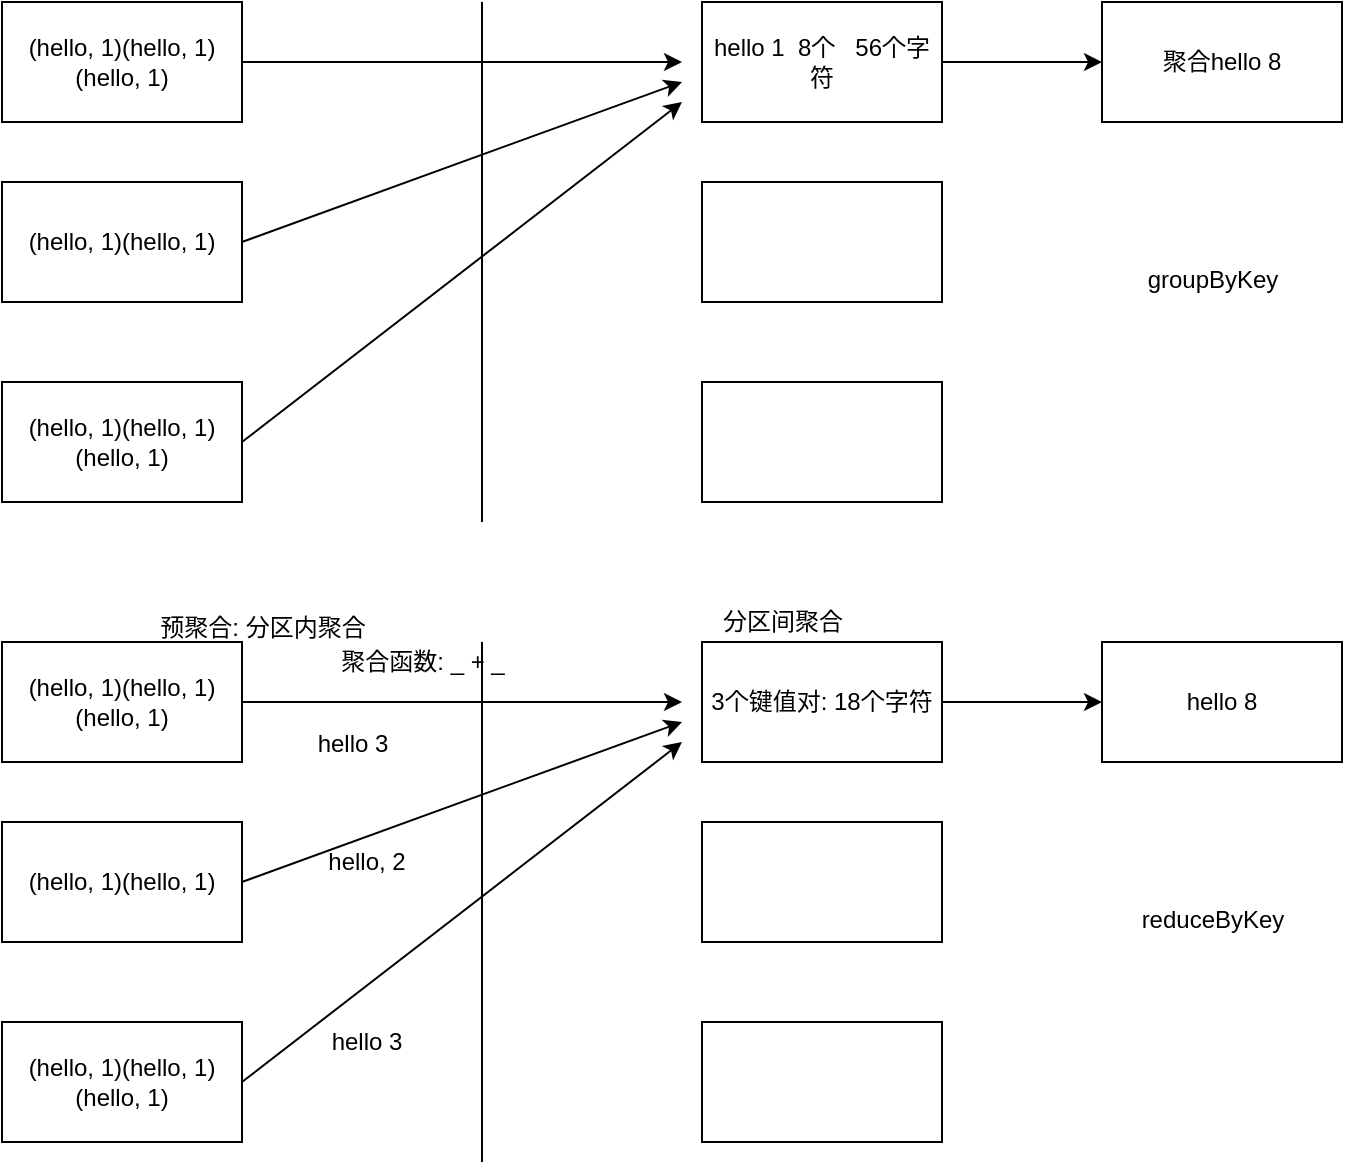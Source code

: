 <mxfile version="12.7.9" type="device" pages="10"><diagram id="90OmOfonEGkMXeakgDZP" name="第 1 页"><mxGraphModel dx="942" dy="664" grid="1" gridSize="10" guides="1" tooltips="1" connect="1" arrows="1" fold="1" page="1" pageScale="1" pageWidth="827" pageHeight="1169" math="0" shadow="0"><root><mxCell id="0"/><mxCell id="1" parent="0"/><mxCell id="Ho0fmReBHgWEDUXLaWPU-15" style="edgeStyle=orthogonalEdgeStyle;rounded=0;orthogonalLoop=1;jettySize=auto;html=1;exitX=1;exitY=0.5;exitDx=0;exitDy=0;" parent="1" source="Ho0fmReBHgWEDUXLaWPU-1" edge="1"><mxGeometry relative="1" as="geometry"><mxPoint x="370" y="50" as="targetPoint"/></mxGeometry></mxCell><mxCell id="Ho0fmReBHgWEDUXLaWPU-1" value="(hello, 1)(hello, 1)(hello, 1)" style="rounded=0;whiteSpace=wrap;html=1;" parent="1" vertex="1"><mxGeometry x="30" y="20" width="120" height="60" as="geometry"/></mxCell><mxCell id="Ho0fmReBHgWEDUXLaWPU-16" style="rounded=0;orthogonalLoop=1;jettySize=auto;html=1;exitX=1;exitY=0.5;exitDx=0;exitDy=0;" parent="1" source="Ho0fmReBHgWEDUXLaWPU-2" edge="1"><mxGeometry relative="1" as="geometry"><mxPoint x="370" y="60" as="targetPoint"/></mxGeometry></mxCell><mxCell id="Ho0fmReBHgWEDUXLaWPU-2" value="&lt;span style=&quot;white-space: normal&quot;&gt;(hello, 1)&lt;/span&gt;(hello, 1)" style="rounded=0;whiteSpace=wrap;html=1;" parent="1" vertex="1"><mxGeometry x="30" y="110" width="120" height="60" as="geometry"/></mxCell><mxCell id="Ho0fmReBHgWEDUXLaWPU-17" style="edgeStyle=none;rounded=0;orthogonalLoop=1;jettySize=auto;html=1;exitX=1;exitY=0.5;exitDx=0;exitDy=0;" parent="1" source="Ho0fmReBHgWEDUXLaWPU-3" edge="1"><mxGeometry relative="1" as="geometry"><mxPoint x="370" y="70" as="targetPoint"/></mxGeometry></mxCell><mxCell id="Ho0fmReBHgWEDUXLaWPU-3" value="&lt;span style=&quot;white-space: normal&quot;&gt;(hello, 1)&lt;/span&gt;(hello, 1)(hello, 1)" style="rounded=0;whiteSpace=wrap;html=1;" parent="1" vertex="1"><mxGeometry x="30" y="210" width="120" height="60" as="geometry"/></mxCell><mxCell id="Ho0fmReBHgWEDUXLaWPU-5" value="" style="endArrow=none;html=1;" parent="1" edge="1"><mxGeometry width="50" height="50" relative="1" as="geometry"><mxPoint x="270" y="280" as="sourcePoint"/><mxPoint x="270" y="20" as="targetPoint"/></mxGeometry></mxCell><mxCell id="Ho0fmReBHgWEDUXLaWPU-12" value="" style="edgeStyle=orthogonalEdgeStyle;rounded=0;orthogonalLoop=1;jettySize=auto;html=1;" parent="1" source="Ho0fmReBHgWEDUXLaWPU-6" target="Ho0fmReBHgWEDUXLaWPU-11" edge="1"><mxGeometry relative="1" as="geometry"/></mxCell><mxCell id="Ho0fmReBHgWEDUXLaWPU-6" value="hello 1&amp;nbsp; 8个&amp;nbsp; &amp;nbsp;56个字符" style="rounded=0;whiteSpace=wrap;html=1;" parent="1" vertex="1"><mxGeometry x="380" y="20" width="120" height="60" as="geometry"/></mxCell><mxCell id="Ho0fmReBHgWEDUXLaWPU-11" value="聚合hello 8" style="rounded=0;whiteSpace=wrap;html=1;" parent="1" vertex="1"><mxGeometry x="580" y="20" width="120" height="60" as="geometry"/></mxCell><mxCell id="Ho0fmReBHgWEDUXLaWPU-7" value="" style="rounded=0;whiteSpace=wrap;html=1;" parent="1" vertex="1"><mxGeometry x="380" y="110" width="120" height="60" as="geometry"/></mxCell><mxCell id="Ho0fmReBHgWEDUXLaWPU-9" value="" style="rounded=0;whiteSpace=wrap;html=1;" parent="1" vertex="1"><mxGeometry x="380" y="210" width="120" height="60" as="geometry"/></mxCell><mxCell id="Ho0fmReBHgWEDUXLaWPU-18" value="groupByKey" style="text;html=1;align=center;verticalAlign=middle;resizable=0;points=[];autosize=1;" parent="1" vertex="1"><mxGeometry x="595" y="149" width="80" height="20" as="geometry"/></mxCell><mxCell id="Ho0fmReBHgWEDUXLaWPU-32" style="edgeStyle=orthogonalEdgeStyle;rounded=0;orthogonalLoop=1;jettySize=auto;html=1;exitX=1;exitY=0.5;exitDx=0;exitDy=0;" parent="1" source="Ho0fmReBHgWEDUXLaWPU-33" edge="1"><mxGeometry relative="1" as="geometry"><mxPoint x="370" y="370" as="targetPoint"/></mxGeometry></mxCell><mxCell id="Ho0fmReBHgWEDUXLaWPU-33" value="(hello, 1)(hello, 1)(hello, 1)" style="rounded=0;whiteSpace=wrap;html=1;" parent="1" vertex="1"><mxGeometry x="30" y="340" width="120" height="60" as="geometry"/></mxCell><mxCell id="Ho0fmReBHgWEDUXLaWPU-34" style="rounded=0;orthogonalLoop=1;jettySize=auto;html=1;exitX=1;exitY=0.5;exitDx=0;exitDy=0;" parent="1" source="Ho0fmReBHgWEDUXLaWPU-35" edge="1"><mxGeometry relative="1" as="geometry"><mxPoint x="370" y="380" as="targetPoint"/></mxGeometry></mxCell><mxCell id="Ho0fmReBHgWEDUXLaWPU-35" value="&lt;span style=&quot;white-space: normal&quot;&gt;(hello, 1)&lt;/span&gt;(hello, 1)" style="rounded=0;whiteSpace=wrap;html=1;" parent="1" vertex="1"><mxGeometry x="30" y="430" width="120" height="60" as="geometry"/></mxCell><mxCell id="Ho0fmReBHgWEDUXLaWPU-36" style="edgeStyle=none;rounded=0;orthogonalLoop=1;jettySize=auto;html=1;exitX=1;exitY=0.5;exitDx=0;exitDy=0;" parent="1" source="Ho0fmReBHgWEDUXLaWPU-37" edge="1"><mxGeometry relative="1" as="geometry"><mxPoint x="370" y="390" as="targetPoint"/></mxGeometry></mxCell><mxCell id="Ho0fmReBHgWEDUXLaWPU-37" value="&lt;span style=&quot;white-space: normal&quot;&gt;(hello, 1)&lt;/span&gt;(hello, 1)(hello, 1)" style="rounded=0;whiteSpace=wrap;html=1;" parent="1" vertex="1"><mxGeometry x="30" y="530" width="120" height="60" as="geometry"/></mxCell><mxCell id="Ho0fmReBHgWEDUXLaWPU-38" value="" style="endArrow=none;html=1;" parent="1" edge="1"><mxGeometry width="50" height="50" relative="1" as="geometry"><mxPoint x="270" y="600" as="sourcePoint"/><mxPoint x="270" y="340" as="targetPoint"/></mxGeometry></mxCell><mxCell id="Ho0fmReBHgWEDUXLaWPU-50" value="" style="edgeStyle=none;rounded=0;orthogonalLoop=1;jettySize=auto;html=1;" parent="1" source="Ho0fmReBHgWEDUXLaWPU-40" target="Ho0fmReBHgWEDUXLaWPU-49" edge="1"><mxGeometry relative="1" as="geometry"/></mxCell><mxCell id="Ho0fmReBHgWEDUXLaWPU-40" value="3个键值对: 18个字符" style="rounded=0;whiteSpace=wrap;html=1;" parent="1" vertex="1"><mxGeometry x="380" y="340" width="120" height="60" as="geometry"/></mxCell><mxCell id="Ho0fmReBHgWEDUXLaWPU-49" value="hello 8" style="rounded=0;whiteSpace=wrap;html=1;" parent="1" vertex="1"><mxGeometry x="580" y="340" width="120" height="60" as="geometry"/></mxCell><mxCell id="Ho0fmReBHgWEDUXLaWPU-42" value="" style="rounded=0;whiteSpace=wrap;html=1;" parent="1" vertex="1"><mxGeometry x="380" y="430" width="120" height="60" as="geometry"/></mxCell><mxCell id="Ho0fmReBHgWEDUXLaWPU-43" value="" style="rounded=0;whiteSpace=wrap;html=1;" parent="1" vertex="1"><mxGeometry x="380" y="530" width="120" height="60" as="geometry"/></mxCell><mxCell id="Ho0fmReBHgWEDUXLaWPU-44" value="reduceByKey" style="text;html=1;align=center;verticalAlign=middle;resizable=0;points=[];autosize=1;" parent="1" vertex="1"><mxGeometry x="590" y="469" width="90" height="20" as="geometry"/></mxCell><mxCell id="Ho0fmReBHgWEDUXLaWPU-45" value="聚合函数: _ + _" style="text;html=1;align=center;verticalAlign=middle;resizable=0;points=[];autosize=1;" parent="1" vertex="1"><mxGeometry x="190" y="340" width="100" height="20" as="geometry"/></mxCell><mxCell id="Ho0fmReBHgWEDUXLaWPU-46" value="hello 3" style="text;html=1;align=center;verticalAlign=middle;resizable=0;points=[];autosize=1;" parent="1" vertex="1"><mxGeometry x="180" y="381" width="50" height="20" as="geometry"/></mxCell><mxCell id="Ho0fmReBHgWEDUXLaWPU-47" value="hello, 2" style="text;html=1;align=center;verticalAlign=middle;resizable=0;points=[];autosize=1;" parent="1" vertex="1"><mxGeometry x="187" y="440" width="50" height="20" as="geometry"/></mxCell><mxCell id="Ho0fmReBHgWEDUXLaWPU-48" value="hello 3" style="text;html=1;align=center;verticalAlign=middle;resizable=0;points=[];autosize=1;" parent="1" vertex="1"><mxGeometry x="187" y="530" width="50" height="20" as="geometry"/></mxCell><mxCell id="Ho0fmReBHgWEDUXLaWPU-51" value="预聚合: 分区内聚合" style="text;html=1;align=center;verticalAlign=middle;resizable=0;points=[];autosize=1;" parent="1" vertex="1"><mxGeometry x="100" y="323" width="120" height="20" as="geometry"/></mxCell><mxCell id="Ho0fmReBHgWEDUXLaWPU-52" value="分区间聚合" style="text;html=1;align=center;verticalAlign=middle;resizable=0;points=[];autosize=1;" parent="1" vertex="1"><mxGeometry x="380" y="320" width="80" height="20" as="geometry"/></mxCell></root></mxGraphModel></diagram><diagram id="Fr7oma1sPoikmJAiJKS3" name="聚合"><mxGraphModel dx="942" dy="664" grid="1" gridSize="10" guides="1" tooltips="1" connect="1" arrows="1" fold="1" page="1" pageScale="1" pageWidth="827" pageHeight="1169" math="0" shadow="0"><root><mxCell id="OHZzzREJbLlMBZ397QB0-0"/><mxCell id="OHZzzREJbLlMBZ397QB0-1" parent="OHZzzREJbLlMBZ397QB0-0"/><mxCell id="OHZzzREJbLlMBZ397QB0-2" style="edgeStyle=orthogonalEdgeStyle;rounded=0;orthogonalLoop=1;jettySize=auto;html=1;exitX=1;exitY=0.5;exitDx=0;exitDy=0;" parent="OHZzzREJbLlMBZ397QB0-1" source="OHZzzREJbLlMBZ397QB0-3" edge="1"><mxGeometry relative="1" as="geometry"><mxPoint x="370" y="370" as="targetPoint"/></mxGeometry></mxCell><mxCell id="OHZzzREJbLlMBZ397QB0-3" value="(hello, 1)(hello, 1)(hello, 1)" style="rounded=0;whiteSpace=wrap;html=1;" parent="OHZzzREJbLlMBZ397QB0-1" vertex="1"><mxGeometry x="30" y="340" width="120" height="60" as="geometry"/></mxCell><mxCell id="OHZzzREJbLlMBZ397QB0-4" style="rounded=0;orthogonalLoop=1;jettySize=auto;html=1;exitX=1;exitY=0.5;exitDx=0;exitDy=0;" parent="OHZzzREJbLlMBZ397QB0-1" source="OHZzzREJbLlMBZ397QB0-5" edge="1"><mxGeometry relative="1" as="geometry"><mxPoint x="370" y="380" as="targetPoint"/></mxGeometry></mxCell><mxCell id="OHZzzREJbLlMBZ397QB0-5" value="&lt;span style=&quot;white-space: normal&quot;&gt;(hello, 1)&lt;/span&gt;(hello, 1)" style="rounded=0;whiteSpace=wrap;html=1;" parent="OHZzzREJbLlMBZ397QB0-1" vertex="1"><mxGeometry x="30" y="430" width="120" height="60" as="geometry"/></mxCell><mxCell id="OHZzzREJbLlMBZ397QB0-6" style="edgeStyle=none;rounded=0;orthogonalLoop=1;jettySize=auto;html=1;exitX=1;exitY=0.5;exitDx=0;exitDy=0;" parent="OHZzzREJbLlMBZ397QB0-1" source="OHZzzREJbLlMBZ397QB0-7" edge="1"><mxGeometry relative="1" as="geometry"><mxPoint x="370" y="390" as="targetPoint"/></mxGeometry></mxCell><mxCell id="OHZzzREJbLlMBZ397QB0-7" value="&lt;span style=&quot;white-space: normal&quot;&gt;(hello, 1)&lt;/span&gt;(hello, 1)(hello, 1)" style="rounded=0;whiteSpace=wrap;html=1;" parent="OHZzzREJbLlMBZ397QB0-1" vertex="1"><mxGeometry x="30" y="530" width="120" height="60" as="geometry"/></mxCell><mxCell id="OHZzzREJbLlMBZ397QB0-8" value="" style="endArrow=none;html=1;" parent="OHZzzREJbLlMBZ397QB0-1" edge="1"><mxGeometry width="50" height="50" relative="1" as="geometry"><mxPoint x="270" y="600" as="sourcePoint"/><mxPoint x="270" y="340" as="targetPoint"/></mxGeometry></mxCell><mxCell id="OHZzzREJbLlMBZ397QB0-9" value="" style="edgeStyle=none;rounded=0;orthogonalLoop=1;jettySize=auto;html=1;" parent="OHZzzREJbLlMBZ397QB0-1" source="OHZzzREJbLlMBZ397QB0-10" target="OHZzzREJbLlMBZ397QB0-11" edge="1"><mxGeometry relative="1" as="geometry"/></mxCell><mxCell id="OHZzzREJbLlMBZ397QB0-10" value="3个键值对: 18个字符" style="rounded=0;whiteSpace=wrap;html=1;" parent="OHZzzREJbLlMBZ397QB0-1" vertex="1"><mxGeometry x="380" y="340" width="120" height="60" as="geometry"/></mxCell><mxCell id="OHZzzREJbLlMBZ397QB0-11" value="hello 8" style="rounded=0;whiteSpace=wrap;html=1;" parent="OHZzzREJbLlMBZ397QB0-1" vertex="1"><mxGeometry x="580" y="340" width="120" height="60" as="geometry"/></mxCell><mxCell id="OHZzzREJbLlMBZ397QB0-12" value="" style="rounded=0;whiteSpace=wrap;html=1;" parent="OHZzzREJbLlMBZ397QB0-1" vertex="1"><mxGeometry x="380" y="430" width="120" height="60" as="geometry"/></mxCell><mxCell id="OHZzzREJbLlMBZ397QB0-13" value="" style="rounded=0;whiteSpace=wrap;html=1;" parent="OHZzzREJbLlMBZ397QB0-1" vertex="1"><mxGeometry x="380" y="530" width="120" height="60" as="geometry"/></mxCell><mxCell id="OHZzzREJbLlMBZ397QB0-14" value="foldByKey" style="text;html=1;align=center;verticalAlign=middle;resizable=0;points=[];autosize=1;" parent="OHZzzREJbLlMBZ397QB0-1" vertex="1"><mxGeometry x="600" y="469" width="70" height="20" as="geometry"/></mxCell><mxCell id="OHZzzREJbLlMBZ397QB0-15" value="聚合函数: _ + _" style="text;html=1;align=center;verticalAlign=middle;resizable=0;points=[];autosize=1;" parent="OHZzzREJbLlMBZ397QB0-1" vertex="1"><mxGeometry x="190" y="340" width="100" height="20" as="geometry"/></mxCell><mxCell id="OHZzzREJbLlMBZ397QB0-16" value="hello 3" style="text;html=1;align=center;verticalAlign=middle;resizable=0;points=[];autosize=1;" parent="OHZzzREJbLlMBZ397QB0-1" vertex="1"><mxGeometry x="180" y="381" width="50" height="20" as="geometry"/></mxCell><mxCell id="OHZzzREJbLlMBZ397QB0-17" value="hello, 2" style="text;html=1;align=center;verticalAlign=middle;resizable=0;points=[];autosize=1;" parent="OHZzzREJbLlMBZ397QB0-1" vertex="1"><mxGeometry x="187" y="440" width="50" height="20" as="geometry"/></mxCell><mxCell id="OHZzzREJbLlMBZ397QB0-18" value="hello 3" style="text;html=1;align=center;verticalAlign=middle;resizable=0;points=[];autosize=1;" parent="OHZzzREJbLlMBZ397QB0-1" vertex="1"><mxGeometry x="187" y="530" width="50" height="20" as="geometry"/></mxCell><mxCell id="OHZzzREJbLlMBZ397QB0-19" value="预聚合: 分区内聚合" style="text;html=1;align=center;verticalAlign=middle;resizable=0;points=[];autosize=1;" parent="OHZzzREJbLlMBZ397QB0-1" vertex="1"><mxGeometry x="100" y="323" width="120" height="20" as="geometry"/></mxCell><mxCell id="OHZzzREJbLlMBZ397QB0-20" value="分区间聚合" style="text;html=1;align=center;verticalAlign=middle;resizable=0;points=[];autosize=1;" parent="OHZzzREJbLlMBZ397QB0-1" vertex="1"><mxGeometry x="380" y="320" width="80" height="20" as="geometry"/></mxCell></root></mxGraphModel></diagram><diagram id="PLMGPH6B9k5hhTlfFqga" name="序列化"><mxGraphModel dx="942" dy="1833" grid="0" gridSize="10" guides="1" tooltips="1" connect="1" arrows="1" fold="1" page="1" pageScale="1" pageWidth="827" pageHeight="1169" math="0" shadow="0"><root><mxCell id="Z58CHi-pImCC3JWnGn2g-0"/><mxCell id="Z58CHi-pImCC3JWnGn2g-1" parent="Z58CHi-pImCC3JWnGn2g-0"/><mxCell id="Z58CHi-pImCC3JWnGn2g-2" value="" style="ellipse;whiteSpace=wrap;html=1;" parent="Z58CHi-pImCC3JWnGn2g-1" vertex="1"><mxGeometry x="102" y="195" width="120" height="80" as="geometry"/></mxCell><mxCell id="Z58CHi-pImCC3JWnGn2g-3" value="&lt;span style=&quot;font-size: 18px ; text-align: left&quot;&gt;x =&amp;gt; obj.contains(x)&lt;/span&gt;" style="rounded=1;whiteSpace=wrap;html=1;" parent="Z58CHi-pImCC3JWnGn2g-1" vertex="1"><mxGeometry x="525" y="60" width="120" height="60" as="geometry"/></mxCell><mxCell id="Z58CHi-pImCC3JWnGn2g-4" value="" style="rounded=1;whiteSpace=wrap;html=1;" parent="Z58CHi-pImCC3JWnGn2g-1" vertex="1"><mxGeometry x="525" y="200" width="120" height="60" as="geometry"/></mxCell><mxCell id="Z58CHi-pImCC3JWnGn2g-6" value="" style="rounded=1;whiteSpace=wrap;html=1;" parent="Z58CHi-pImCC3JWnGn2g-1" vertex="1"><mxGeometry x="525" y="340" width="120" height="60" as="geometry"/></mxCell><mxCell id="Z58CHi-pImCC3JWnGn2g-8" value="&lt;font style=&quot;font-size: 18px&quot;&gt;driver::&lt;br&gt;1. 制定执行计划(DAG) obj在driver创建&lt;br&gt;.filter(x =&amp;gt; obj.contains(x))&lt;br&gt;..map&lt;br&gt;.reduceByKey&lt;br&gt;...&lt;br&gt;2. 分配任务&lt;/font&gt;" style="text;html=1;align=left;verticalAlign=middle;resizable=0;points=[];autosize=1;" parent="Z58CHi-pImCC3JWnGn2g-1" vertex="1"><mxGeometry x="51" y="74" width="317" height="116" as="geometry"/></mxCell><mxCell id="Z58CHi-pImCC3JWnGn2g-9" value="&lt;font style=&quot;font-size: 18px&quot;&gt;executor: &lt;br&gt;1.做具体的执行动作&lt;br&gt;2. 所有传递给算子那些函数都是在这执行&lt;/font&gt;" style="text;html=1;align=left;verticalAlign=middle;resizable=0;points=[];autosize=1;" parent="Z58CHi-pImCC3JWnGn2g-1" vertex="1"><mxGeometry x="426" width="336" height="52" as="geometry"/></mxCell></root></mxGraphModel></diagram><diagram id="y-uuW7ceWaX4Lb2XAr9D" name="rangpartitioner"><mxGraphModel dx="942" dy="664" grid="0" gridSize="10" guides="1" tooltips="1" connect="1" arrows="1" fold="1" page="1" pageScale="1" pageWidth="827" pageHeight="1169" math="0" shadow="0"><root><mxCell id="anYnJQZDCHgUhNGQ0RKg-0"/><mxCell id="anYnJQZDCHgUhNGQ0RKg-1" parent="anYnJQZDCHgUhNGQ0RKg-0"/><mxCell id="anYnJQZDCHgUhNGQ0RKg-2" value="&lt;font style=&quot;font-size: 18px&quot;&gt;范围分区器: 目的是为了避免数据倾斜&lt;/font&gt;" style="text;html=1;align=center;verticalAlign=middle;resizable=0;points=[];autosize=1;" parent="anYnJQZDCHgUhNGQ0RKg-1" vertex="1"><mxGeometry x="22" y="34" width="308" height="20" as="geometry"/></mxCell><mxCell id="anYnJQZDCHgUhNGQ0RKg-3" value="&lt;font style=&quot;font-size: 18px&quot;&gt;如果能够提前知道rdd中所有数据的分布情况,&lt;br&gt;然后指定合适的分区数就可以了&amp;nbsp;&lt;/font&gt;" style="text;html=1;align=left;verticalAlign=middle;resizable=0;points=[];autosize=1;" parent="anYnJQZDCHgUhNGQ0RKg-1" vertex="1"><mxGeometry x="18" y="73" width="365" height="36" as="geometry"/></mxCell><mxCell id="anYnJQZDCHgUhNGQ0RKg-4" value="&lt;font style=&quot;font-size: 18px&quot;&gt;100个&lt;br&gt;1/4小于20&lt;br&gt;1/4就20 50&lt;br&gt;1/4在 50-70&lt;br&gt;1/4在 70-100&lt;br&gt;可以搞4个分区, 分布存4中分布数据&lt;br&gt;&lt;/font&gt;" style="rounded=1;whiteSpace=wrap;html=1;align=left;fillColor=#ffe6cc;strokeColor=#d79b00;" parent="anYnJQZDCHgUhNGQ0RKg-1" vertex="1"><mxGeometry x="461" y="7" width="320" height="150" as="geometry"/></mxCell><mxCell id="anYnJQZDCHgUhNGQ0RKg-7" value="&lt;font style=&quot;font-size: 18px&quot;&gt;水塘抽样算法:保证每个数据被抽到的概率是相等&lt;br&gt;&lt;/font&gt;" style="rounded=1;whiteSpace=wrap;html=1;align=left;fillColor=#ffe6cc;strokeColor=#d79b00;" parent="anYnJQZDCHgUhNGQ0RKg-1" vertex="1"><mxGeometry x="16" y="223" width="320" height="66" as="geometry"/></mxCell><mxCell id="anYnJQZDCHgUhNGQ0RKg-9" value="&lt;font style=&quot;font-size: 18px&quot;&gt;边界数组:&amp;nbsp;&lt;br&gt;这数组的长度由分区数来定&lt;br&gt;&lt;br&gt;[10,&amp;nbsp; &amp;nbsp; 20,&amp;nbsp; &amp;nbsp; &amp;nbsp; 30]&amp;nbsp; 决定4个分区的数据&lt;br&gt;&lt;br&gt;&lt;/font&gt;" style="rounded=1;whiteSpace=wrap;html=1;align=left;fillColor=#f8cecc;strokeColor=#b85450;" parent="anYnJQZDCHgUhNGQ0RKg-1" vertex="1"><mxGeometry x="16" y="335" width="320" height="154" as="geometry"/></mxCell></root></mxGraphModel></diagram><diagram id="y8QOOt6q-UIjhzC2dy30" name="累加器"><mxGraphModel dx="942" dy="664" grid="1" gridSize="10" guides="1" tooltips="1" connect="1" arrows="1" fold="1" page="1" pageScale="1" pageWidth="827" pageHeight="1169" math="0" shadow="0"><root><mxCell id="UXii4ItQVhVLgZ36MtsY-0"/><mxCell id="UXii4ItQVhVLgZ36MtsY-1" parent="UXii4ItQVhVLgZ36MtsY-0"/><mxCell id="oOeUnhUDWRYgj7EzqJ57-6" style="rounded=0;orthogonalLoop=1;jettySize=auto;html=1;exitX=1;exitY=0.5;exitDx=0;exitDy=0;entryX=0;entryY=0.25;entryDx=0;entryDy=0;" parent="UXii4ItQVhVLgZ36MtsY-1" source="oOeUnhUDWRYgj7EzqJ57-0" target="oOeUnhUDWRYgj7EzqJ57-1" edge="1"><mxGeometry relative="1" as="geometry"/></mxCell><mxCell id="oOeUnhUDWRYgj7EzqJ57-8" style="edgeStyle=none;rounded=0;orthogonalLoop=1;jettySize=auto;html=1;exitX=1;exitY=0.5;exitDx=0;exitDy=0;entryX=0.013;entryY=0.559;entryDx=0;entryDy=0;entryPerimeter=0;" parent="UXii4ItQVhVLgZ36MtsY-1" source="oOeUnhUDWRYgj7EzqJ57-0" target="oOeUnhUDWRYgj7EzqJ57-2" edge="1"><mxGeometry relative="1" as="geometry"/></mxCell><mxCell id="oOeUnhUDWRYgj7EzqJ57-0" value="driver&lt;br&gt;a = 0" style="ellipse;whiteSpace=wrap;html=1;aspect=fixed;" parent="UXii4ItQVhVLgZ36MtsY-1" vertex="1"><mxGeometry x="60" y="170" width="80" height="80" as="geometry"/></mxCell><mxCell id="oOeUnhUDWRYgj7EzqJ57-1" value="a = 0&lt;br&gt;a = 3" style="whiteSpace=wrap;html=1;aspect=fixed;" parent="UXii4ItQVhVLgZ36MtsY-1" vertex="1"><mxGeometry x="440" y="120" width="80" height="80" as="geometry"/></mxCell><mxCell id="oOeUnhUDWRYgj7EzqJ57-2" value="a = 0&lt;br&gt;a = 3" style="whiteSpace=wrap;html=1;aspect=fixed;" parent="UXii4ItQVhVLgZ36MtsY-1" vertex="1"><mxGeometry x="440" y="260" width="80" height="80" as="geometry"/></mxCell><mxCell id="oOeUnhUDWRYgj7EzqJ57-4" value="executor" style="text;html=1;align=center;verticalAlign=middle;resizable=0;points=[];autosize=1;" parent="UXii4ItQVhVLgZ36MtsY-1" vertex="1"><mxGeometry x="530" y="122" width="60" height="20" as="geometry"/></mxCell><mxCell id="oOeUnhUDWRYgj7EzqJ57-5" value="executor" style="text;html=1;align=center;verticalAlign=middle;resizable=0;points=[];autosize=1;" parent="UXii4ItQVhVLgZ36MtsY-1" vertex="1"><mxGeometry x="532" y="276" width="60" height="20" as="geometry"/></mxCell><mxCell id="oOeUnhUDWRYgj7EzqJ57-7" value="a序列化" style="text;html=1;align=center;verticalAlign=middle;resizable=0;points=[];autosize=1;" parent="UXii4ItQVhVLgZ36MtsY-1" vertex="1"><mxGeometry x="240" y="150" width="60" height="20" as="geometry"/></mxCell><mxCell id="oOeUnhUDWRYgj7EzqJ57-14" style="edgeStyle=none;rounded=0;orthogonalLoop=1;jettySize=auto;html=1;exitX=1;exitY=0.5;exitDx=0;exitDy=0;" parent="UXii4ItQVhVLgZ36MtsY-1" source="oOeUnhUDWRYgj7EzqJ57-9" target="oOeUnhUDWRYgj7EzqJ57-11" edge="1"><mxGeometry relative="1" as="geometry"/></mxCell><mxCell id="oOeUnhUDWRYgj7EzqJ57-15" style="edgeStyle=none;rounded=0;orthogonalLoop=1;jettySize=auto;html=1;exitX=1;exitY=0.5;exitDx=0;exitDy=0;entryX=0;entryY=0.5;entryDx=0;entryDy=0;" parent="UXii4ItQVhVLgZ36MtsY-1" source="oOeUnhUDWRYgj7EzqJ57-9" target="oOeUnhUDWRYgj7EzqJ57-12" edge="1"><mxGeometry relative="1" as="geometry"/></mxCell><mxCell id="oOeUnhUDWRYgj7EzqJ57-9" value="累加器" style="ellipse;whiteSpace=wrap;html=1;aspect=fixed;" parent="UXii4ItQVhVLgZ36MtsY-1" vertex="1"><mxGeometry x="40" y="450" width="80" height="80" as="geometry"/></mxCell><mxCell id="oOeUnhUDWRYgj7EzqJ57-10" value="driver创建和注册" style="text;html=1;align=center;verticalAlign=middle;resizable=0;points=[];autosize=1;" parent="UXii4ItQVhVLgZ36MtsY-1" vertex="1"><mxGeometry x="25" y="430" width="110" height="20" as="geometry"/></mxCell><mxCell id="oOeUnhUDWRYgj7EzqJ57-11" value="acc.add(10)&lt;br&gt;acc.add(20)&lt;br&gt;acc.sum = 30" style="rounded=0;whiteSpace=wrap;html=1;" parent="UXii4ItQVhVLgZ36MtsY-1" vertex="1"><mxGeometry x="293" y="410" width="120" height="60" as="geometry"/></mxCell><mxCell id="oOeUnhUDWRYgj7EzqJ57-12" value="acc.add(100)&lt;br&gt;acc.add(200)&lt;br&gt;acc.sum = 300" style="rounded=0;whiteSpace=wrap;html=1;" parent="UXii4ItQVhVLgZ36MtsY-1" vertex="1"><mxGeometry x="294" y="550" width="120" height="60" as="geometry"/></mxCell><mxCell id="oOeUnhUDWRYgj7EzqJ57-16" value="acc.sum = 330" style="text;html=1;align=center;verticalAlign=middle;resizable=0;points=[];autosize=1;" parent="UXii4ItQVhVLgZ36MtsY-1" vertex="1"><mxGeometry x="35" y="540" width="90" height="20" as="geometry"/></mxCell></root></mxGraphModel></diagram><diagram id="51A1xspB4KQIgNUEeTeo" name="广播变量"><mxGraphModel dx="942" dy="664" grid="0" gridSize="10" guides="1" tooltips="1" connect="1" arrows="1" fold="1" page="1" pageScale="1" pageWidth="827" pageHeight="1169" math="0" shadow="0"><root><mxCell id="RYw8G7h4VJyN2dicxE0A-0"/><mxCell id="RYw8G7h4VJyN2dicxE0A-1" parent="RYw8G7h4VJyN2dicxE0A-0"/><mxCell id="RYw8G7h4VJyN2dicxE0A-14" style="edgeStyle=none;rounded=0;orthogonalLoop=1;jettySize=auto;html=1;exitX=1;exitY=0.5;exitDx=0;exitDy=0;entryX=0.007;entryY=0.432;entryDx=0;entryDy=0;entryPerimeter=0;" parent="RYw8G7h4VJyN2dicxE0A-1" source="RYw8G7h4VJyN2dicxE0A-3" target="RYw8G7h4VJyN2dicxE0A-5" edge="1"><mxGeometry relative="1" as="geometry"/></mxCell><mxCell id="RYw8G7h4VJyN2dicxE0A-15" style="edgeStyle=none;rounded=0;orthogonalLoop=1;jettySize=auto;html=1;exitX=1;exitY=0.5;exitDx=0;exitDy=0;entryX=0;entryY=0.5;entryDx=0;entryDy=0;" parent="RYw8G7h4VJyN2dicxE0A-1" source="RYw8G7h4VJyN2dicxE0A-3" target="RYw8G7h4VJyN2dicxE0A-7" edge="1"><mxGeometry relative="1" as="geometry"/></mxCell><mxCell id="RYw8G7h4VJyN2dicxE0A-3" value="driver:&lt;br&gt;大集合" style="ellipse;whiteSpace=wrap;html=1;fillColor=#ffe6cc;strokeColor=#d79b00;" parent="RYw8G7h4VJyN2dicxE0A-1" vertex="1"><mxGeometry x="32" y="185" width="120" height="80" as="geometry"/></mxCell><mxCell id="RYw8G7h4VJyN2dicxE0A-5" value="" style="rounded=0;whiteSpace=wrap;html=1;fillColor=#fff2cc;strokeColor=#d6b656;" parent="RYw8G7h4VJyN2dicxE0A-1" vertex="1"><mxGeometry x="321" y="76" width="215" height="89" as="geometry"/></mxCell><mxCell id="RYw8G7h4VJyN2dicxE0A-7" value="" style="rounded=0;whiteSpace=wrap;html=1;fillColor=#fff2cc;strokeColor=#d6b656;" parent="RYw8G7h4VJyN2dicxE0A-1" vertex="1"><mxGeometry x="321" y="245" width="215" height="89" as="geometry"/></mxCell><mxCell id="RYw8G7h4VJyN2dicxE0A-6" value="Executor 进程" style="text;html=1;align=center;verticalAlign=middle;resizable=0;points=[];autosize=1;" parent="RYw8G7h4VJyN2dicxE0A-1" vertex="1"><mxGeometry x="331" y="54" width="85" height="18" as="geometry"/></mxCell><mxCell id="RYw8G7h4VJyN2dicxE0A-9" value="task: bigArr" style="ellipse;whiteSpace=wrap;html=1;" parent="RYw8G7h4VJyN2dicxE0A-1" vertex="1"><mxGeometry x="331" y="88" width="77" height="32" as="geometry"/></mxCell><mxCell id="RYw8G7h4VJyN2dicxE0A-10" value="task: bigArr" style="ellipse;whiteSpace=wrap;html=1;" parent="RYw8G7h4VJyN2dicxE0A-1" vertex="1"><mxGeometry x="429" y="88" width="77" height="32" as="geometry"/></mxCell><mxCell id="RYw8G7h4VJyN2dicxE0A-11" value="task: bigArr" style="ellipse;whiteSpace=wrap;html=1;" parent="RYw8G7h4VJyN2dicxE0A-1" vertex="1"><mxGeometry x="336" y="265" width="77" height="32" as="geometry"/></mxCell><mxCell id="RYw8G7h4VJyN2dicxE0A-12" value="task: bigArr" style="ellipse;whiteSpace=wrap;html=1;" parent="RYw8G7h4VJyN2dicxE0A-1" vertex="1"><mxGeometry x="444" y="265" width="77" height="32" as="geometry"/></mxCell><mxCell id="RYw8G7h4VJyN2dicxE0A-16" style="edgeStyle=none;rounded=0;orthogonalLoop=1;jettySize=auto;html=1;exitX=1;exitY=0.5;exitDx=0;exitDy=0;entryX=0.007;entryY=0.432;entryDx=0;entryDy=0;entryPerimeter=0;" parent="RYw8G7h4VJyN2dicxE0A-1" source="RYw8G7h4VJyN2dicxE0A-18" target="RYw8G7h4VJyN2dicxE0A-19" edge="1"><mxGeometry relative="1" as="geometry"/></mxCell><mxCell id="RYw8G7h4VJyN2dicxE0A-17" style="edgeStyle=none;rounded=0;orthogonalLoop=1;jettySize=auto;html=1;exitX=1;exitY=0.5;exitDx=0;exitDy=0;entryX=0;entryY=0.5;entryDx=0;entryDy=0;" parent="RYw8G7h4VJyN2dicxE0A-1" source="RYw8G7h4VJyN2dicxE0A-18" target="RYw8G7h4VJyN2dicxE0A-20" edge="1"><mxGeometry relative="1" as="geometry"/></mxCell><mxCell id="RYw8G7h4VJyN2dicxE0A-18" value="driver:&lt;br&gt;大集合" style="ellipse;whiteSpace=wrap;html=1;fillColor=#ffe6cc;strokeColor=#d79b00;" parent="RYw8G7h4VJyN2dicxE0A-1" vertex="1"><mxGeometry x="32" y="624" width="120" height="80" as="geometry"/></mxCell><mxCell id="RYw8G7h4VJyN2dicxE0A-19" value="" style="rounded=0;whiteSpace=wrap;html=1;fillColor=#fff2cc;strokeColor=#d6b656;" parent="RYw8G7h4VJyN2dicxE0A-1" vertex="1"><mxGeometry x="321" y="515" width="215" height="89" as="geometry"/></mxCell><mxCell id="RYw8G7h4VJyN2dicxE0A-20" value="" style="rounded=0;whiteSpace=wrap;html=1;fillColor=#fff2cc;strokeColor=#d6b656;" parent="RYw8G7h4VJyN2dicxE0A-1" vertex="1"><mxGeometry x="321" y="684" width="215" height="89" as="geometry"/></mxCell><mxCell id="RYw8G7h4VJyN2dicxE0A-21" value="Executor 进程" style="text;html=1;align=center;verticalAlign=middle;resizable=0;points=[];autosize=1;" parent="RYw8G7h4VJyN2dicxE0A-1" vertex="1"><mxGeometry x="331" y="493" width="85" height="18" as="geometry"/></mxCell><mxCell id="RYw8G7h4VJyN2dicxE0A-22" value="task:" style="ellipse;whiteSpace=wrap;html=1;" parent="RYw8G7h4VJyN2dicxE0A-1" vertex="1"><mxGeometry x="331" y="527" width="77" height="32" as="geometry"/></mxCell><mxCell id="RYw8G7h4VJyN2dicxE0A-23" value="task:" style="ellipse;whiteSpace=wrap;html=1;" parent="RYw8G7h4VJyN2dicxE0A-1" vertex="1"><mxGeometry x="429" y="527" width="77" height="32" as="geometry"/></mxCell><mxCell id="RYw8G7h4VJyN2dicxE0A-24" value="task:" style="ellipse;whiteSpace=wrap;html=1;" parent="RYw8G7h4VJyN2dicxE0A-1" vertex="1"><mxGeometry x="336" y="704" width="77" height="32" as="geometry"/></mxCell><mxCell id="RYw8G7h4VJyN2dicxE0A-25" value="task:" style="ellipse;whiteSpace=wrap;html=1;" parent="RYw8G7h4VJyN2dicxE0A-1" vertex="1"><mxGeometry x="444" y="704" width="77" height="32" as="geometry"/></mxCell><mxCell id="RYw8G7h4VJyN2dicxE0A-26" value="&lt;b&gt;bigArr&lt;/b&gt;" style="text;html=1;align=center;verticalAlign=middle;resizable=0;points=[];autosize=1;" parent="RYw8G7h4VJyN2dicxE0A-1" vertex="1"><mxGeometry x="346.5" y="579" width="46" height="18" as="geometry"/></mxCell><mxCell id="RYw8G7h4VJyN2dicxE0A-27" value="" style="endArrow=classic;startArrow=classic;html=1;" parent="RYw8G7h4VJyN2dicxE0A-1" target="RYw8G7h4VJyN2dicxE0A-22" edge="1"><mxGeometry width="50" height="50" relative="1" as="geometry"><mxPoint x="371.5" y="581" as="sourcePoint"/><mxPoint x="392.5" y="559" as="targetPoint"/></mxGeometry></mxCell><mxCell id="RYw8G7h4VJyN2dicxE0A-39" value="" style="endArrow=classic;startArrow=classic;html=1;entryX=0;entryY=1;entryDx=0;entryDy=0;" parent="RYw8G7h4VJyN2dicxE0A-1" target="RYw8G7h4VJyN2dicxE0A-23" edge="1"><mxGeometry width="50" height="50" relative="1" as="geometry"><mxPoint x="389" y="590" as="sourcePoint"/><mxPoint x="439" y="540" as="targetPoint"/></mxGeometry></mxCell><mxCell id="RYw8G7h4VJyN2dicxE0A-40" value="&lt;b&gt;bigArr&lt;/b&gt;" style="text;html=1;align=center;verticalAlign=middle;resizable=0;points=[];autosize=1;" parent="RYw8G7h4VJyN2dicxE0A-1" vertex="1"><mxGeometry x="356.5" y="755" width="46" height="18" as="geometry"/></mxCell><mxCell id="RYw8G7h4VJyN2dicxE0A-41" value="" style="endArrow=classic;startArrow=classic;html=1;" parent="RYw8G7h4VJyN2dicxE0A-1" edge="1"><mxGeometry width="50" height="50" relative="1" as="geometry"><mxPoint x="381.5" y="757.0" as="sourcePoint"/><mxPoint x="380.082" y="734.998" as="targetPoint"/></mxGeometry></mxCell><mxCell id="RYw8G7h4VJyN2dicxE0A-42" value="" style="endArrow=classic;startArrow=classic;html=1;entryX=0;entryY=1;entryDx=0;entryDy=0;" parent="RYw8G7h4VJyN2dicxE0A-1" edge="1"><mxGeometry width="50" height="50" relative="1" as="geometry"><mxPoint x="399" y="766" as="sourcePoint"/><mxPoint x="450.361" y="730.349" as="targetPoint"/></mxGeometry></mxCell></root></mxGraphModel></diagram><diagram id="h3vVzXcKBpv4ofKqy22y" name="第 7 页"><mxGraphModel dx="942" dy="664" grid="1" gridSize="10" guides="1" tooltips="1" connect="1" arrows="1" fold="1" page="1" pageScale="1" pageWidth="827" pageHeight="1169" math="0" shadow="0"><root><mxCell id="AjpAm3EHbq2zUmgDWsyB-0"/><mxCell id="AjpAm3EHbq2zUmgDWsyB-1" parent="AjpAm3EHbq2zUmgDWsyB-0"/><mxCell id="AjpAm3EHbq2zUmgDWsyB-3" value="" style="rounded=1;whiteSpace=wrap;html=1;" parent="AjpAm3EHbq2zUmgDWsyB-1" vertex="1"><mxGeometry x="80" y="50" width="570" height="150" as="geometry"/></mxCell><mxCell id="AjpAm3EHbq2zUmgDWsyB-4" value="迭代器里面, 如果元素不全部一次拿出, 不会内存溢出" style="text;html=1;align=center;verticalAlign=middle;resizable=0;points=[];autosize=1;" parent="AjpAm3EHbq2zUmgDWsyB-1" vertex="1"><mxGeometry x="100" y="50" width="290" height="20" as="geometry"/></mxCell><mxCell id="AjpAm3EHbq2zUmgDWsyB-5" value="永远10个" style="rounded=0;whiteSpace=wrap;html=1;" parent="AjpAm3EHbq2zUmgDWsyB-1" vertex="1"><mxGeometry x="90" y="270" width="520" height="60" as="geometry"/></mxCell><mxCell id="AjpAm3EHbq2zUmgDWsyB-7" value="" style="endArrow=classic;html=1;entryX=0.106;entryY=-0.033;entryDx=0;entryDy=0;entryPerimeter=0;exitX=0.126;exitY=1;exitDx=0;exitDy=0;exitPerimeter=0;" parent="AjpAm3EHbq2zUmgDWsyB-1" source="AjpAm3EHbq2zUmgDWsyB-3" target="AjpAm3EHbq2zUmgDWsyB-5" edge="1"><mxGeometry width="50" height="50" relative="1" as="geometry"><mxPoint x="390" y="360" as="sourcePoint"/><mxPoint x="440" y="310" as="targetPoint"/><Array as="points"/></mxGeometry></mxCell><mxCell id="AjpAm3EHbq2zUmgDWsyB-8" value="取10次" style="text;html=1;align=center;verticalAlign=middle;resizable=0;points=[];autosize=1;" parent="AjpAm3EHbq2zUmgDWsyB-1" vertex="1"><mxGeometry x="178" y="231" width="50" height="20" as="geometry"/></mxCell><mxCell id="AjpAm3EHbq2zUmgDWsyB-9" value="" style="endArrow=classic;html=1;entryX=0.106;entryY=-0.033;entryDx=0;entryDy=0;entryPerimeter=0;exitX=0.126;exitY=1;exitDx=0;exitDy=0;exitPerimeter=0;" parent="AjpAm3EHbq2zUmgDWsyB-1" edge="1"><mxGeometry width="50" height="50" relative="1" as="geometry"><mxPoint x="336.7" y="200" as="sourcePoint"/><mxPoint x="330.0" y="268.02" as="targetPoint"/><Array as="points"/></mxGeometry></mxCell><mxCell id="AjpAm3EHbq2zUmgDWsyB-10" value="第11个进来, 就干掉最小的那个" style="text;html=1;align=center;verticalAlign=middle;resizable=0;points=[];autosize=1;" parent="AjpAm3EHbq2zUmgDWsyB-1" vertex="1"><mxGeometry x="274" y="230" width="180" height="20" as="geometry"/></mxCell><mxCell id="AjpAm3EHbq2zUmgDWsyB-11" value="......." style="text;html=1;align=center;verticalAlign=middle;resizable=0;points=[];autosize=1;" parent="AjpAm3EHbq2zUmgDWsyB-1" vertex="1"><mxGeometry x="480" y="220" width="40" height="20" as="geometry"/></mxCell></root></mxGraphModel></diagram><diagram id="g1whp56paeUVlyldDHr5" name="第 8 页"><mxGraphModel dx="942" dy="664" grid="1" gridSize="10" guides="1" tooltips="1" connect="1" arrows="1" fold="1" page="1" pageScale="1" pageWidth="827" pageHeight="1169" math="0" shadow="0"><root><mxCell id="MpVnld-ymtkBdcnzZDC--0"/><mxCell id="MpVnld-ymtkBdcnzZDC--1" parent="MpVnld-ymtkBdcnzZDC--0"/><mxCell id="MpVnld-ymtkBdcnzZDC--11" style="edgeStyle=none;rounded=0;orthogonalLoop=1;jettySize=auto;html=1;exitX=1;exitY=0.5;exitDx=0;exitDy=0;" edge="1" parent="MpVnld-ymtkBdcnzZDC--1" source="MpVnld-ymtkBdcnzZDC--2"><mxGeometry relative="1" as="geometry"><mxPoint x="540" y="70" as="targetPoint"/></mxGeometry></mxCell><mxCell id="MpVnld-ymtkBdcnzZDC--2" value="firset 0" style="rounded=0;whiteSpace=wrap;html=1;" vertex="1" parent="MpVnld-ymtkBdcnzZDC--1"><mxGeometry x="30" y="40" width="120" height="60" as="geometry"/></mxCell><mxCell id="MpVnld-ymtkBdcnzZDC--10" style="edgeStyle=none;rounded=0;orthogonalLoop=1;jettySize=auto;html=1;exitX=1;exitY=0.5;exitDx=0;exitDy=0;" edge="1" parent="MpVnld-ymtkBdcnzZDC--1" source="MpVnld-ymtkBdcnzZDC--3"><mxGeometry relative="1" as="geometry"><mxPoint x="540" y="70" as="targetPoint"/></mxGeometry></mxCell><mxCell id="MpVnld-ymtkBdcnzZDC--3" value="first 2" style="rounded=0;whiteSpace=wrap;html=1;" vertex="1" parent="MpVnld-ymtkBdcnzZDC--1"><mxGeometry x="30" y="230" width="120" height="60" as="geometry"/></mxCell><mxCell id="MpVnld-ymtkBdcnzZDC--9" style="rounded=0;orthogonalLoop=1;jettySize=auto;html=1;exitX=1;exitY=0.5;exitDx=0;exitDy=0;entryX=-0.011;entryY=0.189;entryDx=0;entryDy=0;entryPerimeter=0;" edge="1" parent="MpVnld-ymtkBdcnzZDC--1" source="MpVnld-ymtkBdcnzZDC--4" target="MpVnld-ymtkBdcnzZDC--5"><mxGeometry relative="1" as="geometry"/></mxCell><mxCell id="MpVnld-ymtkBdcnzZDC--4" value="first 1" style="rounded=0;whiteSpace=wrap;html=1;" vertex="1" parent="MpVnld-ymtkBdcnzZDC--1"><mxGeometry x="30" y="140" width="120" height="60" as="geometry"/></mxCell><mxCell id="MpVnld-ymtkBdcnzZDC--5" value="" style="whiteSpace=wrap;html=1;aspect=fixed;" vertex="1" parent="MpVnld-ymtkBdcnzZDC--1"><mxGeometry x="550" y="20" width="270" height="270" as="geometry"/></mxCell><mxCell id="MpVnld-ymtkBdcnzZDC--6" value="receiver" style="rounded=0;whiteSpace=wrap;html=1;" vertex="1" parent="MpVnld-ymtkBdcnzZDC--1"><mxGeometry x="600" y="40" width="190" height="50" as="geometry"/></mxCell><mxCell id="MpVnld-ymtkBdcnzZDC--7" value="" style="rounded=0;whiteSpace=wrap;html=1;" vertex="1" parent="MpVnld-ymtkBdcnzZDC--1"><mxGeometry x="600" y="210" width="190" height="50" as="geometry"/></mxCell><mxCell id="MpVnld-ymtkBdcnzZDC--8" value="" style="rounded=0;whiteSpace=wrap;html=1;" vertex="1" parent="MpVnld-ymtkBdcnzZDC--1"><mxGeometry x="600" y="130" width="190" height="50" as="geometry"/></mxCell><mxCell id="MpVnld-ymtkBdcnzZDC--12" value="多个流读多个分区的数据" style="text;html=1;align=center;verticalAlign=middle;resizable=0;points=[];autosize=1;" vertex="1" parent="MpVnld-ymtkBdcnzZDC--1"><mxGeometry x="322" y="58" width="150" height="20" as="geometry"/></mxCell><mxCell id="MpVnld-ymtkBdcnzZDC--13" value="" style="endArrow=classic;startArrow=classic;html=1;entryX=0;entryY=0.5;entryDx=0;entryDy=0;" edge="1" parent="MpVnld-ymtkBdcnzZDC--1" target="MpVnld-ymtkBdcnzZDC--6"><mxGeometry width="50" height="50" relative="1" as="geometry"><mxPoint x="550" y="78" as="sourcePoint"/><mxPoint x="600" y="28" as="targetPoint"/></mxGeometry></mxCell><mxCell id="MpVnld-ymtkBdcnzZDC--14" value="union" style="text;html=1;align=center;verticalAlign=middle;resizable=0;points=[];autosize=1;" vertex="1" parent="MpVnld-ymtkBdcnzZDC--1"><mxGeometry x="550" y="40" width="40" height="20" as="geometry"/></mxCell><mxCell id="MpVnld-ymtkBdcnzZDC--28" style="edgeStyle=none;rounded=0;orthogonalLoop=1;jettySize=auto;html=1;exitX=1;exitY=0.5;exitDx=0;exitDy=0;entryX=-0.011;entryY=0.181;entryDx=0;entryDy=0;entryPerimeter=0;" edge="1" parent="MpVnld-ymtkBdcnzZDC--1" source="MpVnld-ymtkBdcnzZDC--29" target="MpVnld-ymtkBdcnzZDC--34"><mxGeometry relative="1" as="geometry"><mxPoint x="540" y="460" as="targetPoint"/></mxGeometry></mxCell><mxCell id="MpVnld-ymtkBdcnzZDC--29" value="firset 0" style="rounded=0;whiteSpace=wrap;html=1;" vertex="1" parent="MpVnld-ymtkBdcnzZDC--1"><mxGeometry x="30" y="430" width="120" height="60" as="geometry"/></mxCell><mxCell id="MpVnld-ymtkBdcnzZDC--42" style="edgeStyle=none;rounded=0;orthogonalLoop=1;jettySize=auto;html=1;exitX=1;exitY=0.5;exitDx=0;exitDy=0;entryX=-0.015;entryY=0.878;entryDx=0;entryDy=0;entryPerimeter=0;" edge="1" parent="MpVnld-ymtkBdcnzZDC--1" source="MpVnld-ymtkBdcnzZDC--31" target="MpVnld-ymtkBdcnzZDC--34"><mxGeometry relative="1" as="geometry"/></mxCell><mxCell id="MpVnld-ymtkBdcnzZDC--31" value="first 2" style="rounded=0;whiteSpace=wrap;html=1;" vertex="1" parent="MpVnld-ymtkBdcnzZDC--1"><mxGeometry x="30" y="620" width="120" height="60" as="geometry"/></mxCell><mxCell id="MpVnld-ymtkBdcnzZDC--41" style="edgeStyle=none;rounded=0;orthogonalLoop=1;jettySize=auto;html=1;exitX=1;exitY=0.5;exitDx=0;exitDy=0;entryX=0;entryY=0.5;entryDx=0;entryDy=0;" edge="1" parent="MpVnld-ymtkBdcnzZDC--1" source="MpVnld-ymtkBdcnzZDC--33" target="MpVnld-ymtkBdcnzZDC--34"><mxGeometry relative="1" as="geometry"/></mxCell><mxCell id="MpVnld-ymtkBdcnzZDC--33" value="first 1" style="rounded=0;whiteSpace=wrap;html=1;" vertex="1" parent="MpVnld-ymtkBdcnzZDC--1"><mxGeometry x="30" y="530" width="120" height="60" as="geometry"/></mxCell><mxCell id="MpVnld-ymtkBdcnzZDC--34" value="" style="whiteSpace=wrap;html=1;aspect=fixed;" vertex="1" parent="MpVnld-ymtkBdcnzZDC--1"><mxGeometry x="550" y="410" width="270" height="270" as="geometry"/></mxCell><mxCell id="MpVnld-ymtkBdcnzZDC--35" value="task" style="rounded=0;whiteSpace=wrap;html=1;" vertex="1" parent="MpVnld-ymtkBdcnzZDC--1"><mxGeometry x="600" y="430" width="190" height="50" as="geometry"/></mxCell><mxCell id="MpVnld-ymtkBdcnzZDC--36" value="task" style="rounded=0;whiteSpace=wrap;html=1;" vertex="1" parent="MpVnld-ymtkBdcnzZDC--1"><mxGeometry x="600" y="600" width="190" height="50" as="geometry"/></mxCell><mxCell id="MpVnld-ymtkBdcnzZDC--37" value="task" style="rounded=0;whiteSpace=wrap;html=1;" vertex="1" parent="MpVnld-ymtkBdcnzZDC--1"><mxGeometry x="600" y="520" width="190" height="50" as="geometry"/></mxCell><mxCell id="MpVnld-ymtkBdcnzZDC--40" value="union" style="text;html=1;align=center;verticalAlign=middle;resizable=0;points=[];autosize=1;" vertex="1" parent="MpVnld-ymtkBdcnzZDC--1"><mxGeometry x="550" y="430" width="40" height="20" as="geometry"/></mxCell><mxCell id="MpVnld-ymtkBdcnzZDC--43" value="kafka的topic有多少分区,那么, 流(rdd)就有多个分区" style="text;html=1;align=center;verticalAlign=middle;resizable=0;points=[];autosize=1;" vertex="1" parent="MpVnld-ymtkBdcnzZDC--1"><mxGeometry x="240" y="420" width="280" height="20" as="geometry"/></mxCell><mxCell id="MpVnld-ymtkBdcnzZDC--44" value="direct" style="text;html=1;align=center;verticalAlign=middle;resizable=0;points=[];autosize=1;" vertex="1" parent="MpVnld-ymtkBdcnzZDC--1"><mxGeometry x="70" y="385" width="40" height="20" as="geometry"/></mxCell><mxCell id="MpVnld-ymtkBdcnzZDC--47" value="" style="edgeStyle=none;rounded=0;orthogonalLoop=1;jettySize=auto;html=1;" edge="1" parent="MpVnld-ymtkBdcnzZDC--1" source="MpVnld-ymtkBdcnzZDC--45" target="MpVnld-ymtkBdcnzZDC--46"><mxGeometry relative="1" as="geometry"/></mxCell><mxCell id="MpVnld-ymtkBdcnzZDC--45" value="" style="rounded=0;whiteSpace=wrap;html=1;" vertex="1" parent="MpVnld-ymtkBdcnzZDC--1"><mxGeometry x="100" y="920" width="120" height="60" as="geometry"/></mxCell><mxCell id="MpVnld-ymtkBdcnzZDC--49" value="" style="edgeStyle=none;rounded=0;orthogonalLoop=1;jettySize=auto;html=1;" edge="1" parent="MpVnld-ymtkBdcnzZDC--1" source="MpVnld-ymtkBdcnzZDC--46" target="MpVnld-ymtkBdcnzZDC--48"><mxGeometry relative="1" as="geometry"/></mxCell><mxCell id="MpVnld-ymtkBdcnzZDC--46" value="" style="rounded=0;whiteSpace=wrap;html=1;" vertex="1" parent="MpVnld-ymtkBdcnzZDC--1"><mxGeometry x="300" y="920" width="120" height="60" as="geometry"/></mxCell><mxCell id="MpVnld-ymtkBdcnzZDC--48" value="" style="rounded=0;whiteSpace=wrap;html=1;" vertex="1" parent="MpVnld-ymtkBdcnzZDC--1"><mxGeometry x="500" y="920" width="120" height="60" as="geometry"/></mxCell><mxCell id="MpVnld-ymtkBdcnzZDC--50" value="一条数据&amp;nbsp; &amp;nbsp;根据key来计算分区索引&amp;nbsp; 没有key就采用轮训地方方式选择分区" style="ellipse;whiteSpace=wrap;html=1;" vertex="1" parent="MpVnld-ymtkBdcnzZDC--1"><mxGeometry x="294" y="740" width="120" height="80" as="geometry"/></mxCell><mxCell id="MpVnld-ymtkBdcnzZDC--51" value="三种方式分区:&amp;nbsp; 1. 指定&lt;br&gt;2. 根据key进行计算&lt;br&gt;3. 轮训" style="text;html=1;align=center;verticalAlign=middle;resizable=0;points=[];autosize=1;" vertex="1" parent="MpVnld-ymtkBdcnzZDC--1"><mxGeometry x="414" y="755" width="130" height="50" as="geometry"/></mxCell></root></mxGraphModel></diagram><diagram id="59gOmNtlfbHCPZcToInd" name="第 9 页"><mxGraphModel dx="942" dy="664" grid="1" gridSize="10" guides="1" tooltips="1" connect="1" arrows="1" fold="1" page="1" pageScale="1" pageWidth="827" pageHeight="1169" math="0" shadow="0"><root><mxCell id="HiAaj3qqzyJvVUYGCGno-0"/><mxCell id="HiAaj3qqzyJvVUYGCGno-1" parent="HiAaj3qqzyJvVUYGCGno-0"/><mxCell id="HiAaj3qqzyJvVUYGCGno-2" value="&lt;font style=&quot;font-size: 18px&quot;&gt;updateFunc: (Seq[V], Option[S]) =&amp;gt; Option[S]&lt;/font&gt;" style="text;html=1;" vertex="1" parent="HiAaj3qqzyJvVUYGCGno-1"><mxGeometry x="30" y="40" width="270" height="30" as="geometry"/></mxCell><mxCell id="HiAaj3qqzyJvVUYGCGno-6" value="" style="edgeStyle=orthogonalEdgeStyle;rounded=0;orthogonalLoop=1;jettySize=auto;html=1;" edge="1" parent="HiAaj3qqzyJvVUYGCGno-1" source="HiAaj3qqzyJvVUYGCGno-4" target="HiAaj3qqzyJvVUYGCGno-5"><mxGeometry relative="1" as="geometry"/></mxCell><mxCell id="HiAaj3qqzyJvVUYGCGno-4" value="h,1&lt;br&gt;h,1&lt;br&gt;h,1" style="rounded=1;whiteSpace=wrap;html=1;" vertex="1" parent="HiAaj3qqzyJvVUYGCGno-1"><mxGeometry x="50" y="310" width="120" height="60" as="geometry"/></mxCell><mxCell id="HiAaj3qqzyJvVUYGCGno-8" value="" style="edgeStyle=orthogonalEdgeStyle;rounded=0;orthogonalLoop=1;jettySize=auto;html=1;" edge="1" parent="HiAaj3qqzyJvVUYGCGno-1" source="HiAaj3qqzyJvVUYGCGno-5" target="HiAaj3qqzyJvVUYGCGno-7"><mxGeometry relative="1" as="geometry"/></mxCell><mxCell id="HiAaj3qqzyJvVUYGCGno-5" value="h,1&lt;br&gt;h,1" style="rounded=1;whiteSpace=wrap;html=1;" vertex="1" parent="HiAaj3qqzyJvVUYGCGno-1"><mxGeometry x="250" y="310" width="120" height="60" as="geometry"/></mxCell><mxCell id="HiAaj3qqzyJvVUYGCGno-7" value="h,1&lt;br&gt;h,1&lt;br&gt;h,1&lt;br&gt;h,1" style="rounded=1;whiteSpace=wrap;html=1;" vertex="1" parent="HiAaj3qqzyJvVUYGCGno-1"><mxGeometry x="450" y="310" width="120" height="60" as="geometry"/></mxCell><mxCell id="HiAaj3qqzyJvVUYGCGno-9" value="&lt;span style=&quot;font-size: 18px ; text-align: left&quot;&gt;Option[S]: 上个周期保留的状态&lt;/span&gt;" style="text;html=1;align=center;verticalAlign=middle;resizable=0;points=[];autosize=1;" vertex="1" parent="HiAaj3qqzyJvVUYGCGno-1"><mxGeometry x="30" y="104" width="260" height="20" as="geometry"/></mxCell><mxCell id="HiAaj3qqzyJvVUYGCGno-13" value="&lt;span style=&quot;font-size: 18px ; text-align: left&quot;&gt;Seq[V]: 当前周期所有的v&lt;/span&gt;" style="text;html=1;align=center;verticalAlign=middle;resizable=0;points=[];autosize=1;" vertex="1" parent="HiAaj3qqzyJvVUYGCGno-1"><mxGeometry x="30" y="150" width="210" height="20" as="geometry"/></mxCell><mxCell id="HiAaj3qqzyJvVUYGCGno-15" value="h, 4" style="text;html=1;align=center;verticalAlign=middle;resizable=0;points=[];autosize=1;" vertex="1" parent="HiAaj3qqzyJvVUYGCGno-1"><mxGeometry x="50" y="270" width="40" height="20" as="geometry"/></mxCell><mxCell id="HiAaj3qqzyJvVUYGCGno-16" value="1seq = 1 1&amp;nbsp; &amp;nbsp;option=Some(4)" style="text;html=1;align=center;verticalAlign=middle;resizable=0;points=[];autosize=1;" vertex="1" parent="HiAaj3qqzyJvVUYGCGno-1"><mxGeometry x="239" y="280" width="170" height="20" as="geometry"/></mxCell><mxCell id="HiAaj3qqzyJvVUYGCGno-17" value="seq.sum + 4 = h,6" style="text;html=1;align=center;verticalAlign=middle;resizable=0;points=[];autosize=1;" vertex="1" parent="HiAaj3qqzyJvVUYGCGno-1"><mxGeometry x="250" y="391" width="110" height="20" as="geometry"/></mxCell><mxCell id="HiAaj3qqzyJvVUYGCGno-18" value="1seq = 1 1 1 1&amp;nbsp; option=Some(6" style="text;html=1;align=center;verticalAlign=middle;resizable=0;points=[];autosize=1;" vertex="1" parent="HiAaj3qqzyJvVUYGCGno-1"><mxGeometry x="440" y="280" width="180" height="20" as="geometry"/></mxCell><mxCell id="HiAaj3qqzyJvVUYGCGno-19" value="seq.sum + 6 = 10" style="text;html=1;align=center;verticalAlign=middle;resizable=0;points=[];autosize=1;" vertex="1" parent="HiAaj3qqzyJvVUYGCGno-1"><mxGeometry x="450" y="391" width="110" height="20" as="geometry"/></mxCell></root></mxGraphModel></diagram><diagram id="zuS8dWat0l6akOZP3k_u" name="第 10 页"><mxGraphModel dx="942" dy="664" grid="1" gridSize="10" guides="1" tooltips="1" connect="1" arrows="1" fold="1" page="1" pageScale="1" pageWidth="827" pageHeight="1169" math="0" shadow="0"><root><mxCell id="XqV0taxDHWXz_fjsiqdz-0"/><mxCell id="XqV0taxDHWXz_fjsiqdz-1" parent="XqV0taxDHWXz_fjsiqdz-0"/><mxCell id="XqV0taxDHWXz_fjsiqdz-4" value="" style="edgeStyle=orthogonalEdgeStyle;rounded=0;orthogonalLoop=1;jettySize=auto;html=1;" edge="1" parent="XqV0taxDHWXz_fjsiqdz-1" source="XqV0taxDHWXz_fjsiqdz-2" target="XqV0taxDHWXz_fjsiqdz-3"><mxGeometry relative="1" as="geometry"/></mxCell><mxCell id="XqV0taxDHWXz_fjsiqdz-2" value="" style="rounded=0;whiteSpace=wrap;html=1;" vertex="1" parent="XqV0taxDHWXz_fjsiqdz-1"><mxGeometry x="80" y="110" width="120" height="60" as="geometry"/></mxCell><mxCell id="XqV0taxDHWXz_fjsiqdz-6" value="" style="edgeStyle=orthogonalEdgeStyle;rounded=0;orthogonalLoop=1;jettySize=auto;html=1;" edge="1" parent="XqV0taxDHWXz_fjsiqdz-1" source="XqV0taxDHWXz_fjsiqdz-3" target="XqV0taxDHWXz_fjsiqdz-5"><mxGeometry relative="1" as="geometry"/></mxCell><mxCell id="XqV0taxDHWXz_fjsiqdz-3" value="" style="rounded=0;whiteSpace=wrap;html=1;" vertex="1" parent="XqV0taxDHWXz_fjsiqdz-1"><mxGeometry x="220" y="110" width="120" height="60" as="geometry"/></mxCell><mxCell id="XqV0taxDHWXz_fjsiqdz-8" value="" style="edgeStyle=orthogonalEdgeStyle;rounded=0;orthogonalLoop=1;jettySize=auto;html=1;" edge="1" parent="XqV0taxDHWXz_fjsiqdz-1" source="XqV0taxDHWXz_fjsiqdz-5" target="XqV0taxDHWXz_fjsiqdz-7"><mxGeometry relative="1" as="geometry"/></mxCell><mxCell id="XqV0taxDHWXz_fjsiqdz-5" value="a a&amp;nbsp;" style="rounded=0;whiteSpace=wrap;html=1;" vertex="1" parent="XqV0taxDHWXz_fjsiqdz-1"><mxGeometry x="360" y="110" width="120" height="60" as="geometry"/></mxCell><mxCell id="XqV0taxDHWXz_fjsiqdz-7" value="&amp;nbsp;a a a a" style="rounded=0;whiteSpace=wrap;html=1;" vertex="1" parent="XqV0taxDHWXz_fjsiqdz-1"><mxGeometry x="500" y="110" width="120" height="60" as="geometry"/></mxCell><mxCell id="XqV0taxDHWXz_fjsiqdz-9" value="" style="rounded=0;whiteSpace=wrap;html=1;fillColor=none;" vertex="1" parent="XqV0taxDHWXz_fjsiqdz-1"><mxGeometry x="70" y="70" width="280" height="115" as="geometry"/></mxCell><mxCell id="XqV0taxDHWXz_fjsiqdz-15" value="" style="rounded=0;whiteSpace=wrap;html=1;fillColor=none;strokeColor=#26FF4A;" vertex="1" parent="XqV0taxDHWXz_fjsiqdz-1"><mxGeometry x="210" y="100" width="280" height="115" as="geometry"/></mxCell><mxCell id="XqV0taxDHWXz_fjsiqdz-10" value="&lt;font style=&quot;font-size: 18px&quot;&gt;窗口的两个要素:&amp;nbsp; &amp;nbsp;1. 窗口的长度 2. 窗口的滑动步长(默认值是周期)&lt;/font&gt;" style="text;html=1;align=center;verticalAlign=middle;resizable=0;points=[];autosize=1;" vertex="1" parent="XqV0taxDHWXz_fjsiqdz-1"><mxGeometry x="70" y="240" width="540" height="20" as="geometry"/></mxCell><mxCell id="XqV0taxDHWXz_fjsiqdz-11" value="a a" style="text;html=1;align=center;verticalAlign=middle;resizable=0;points=[];autosize=1;" vertex="1" parent="XqV0taxDHWXz_fjsiqdz-1"><mxGeometry x="130" y="130" width="30" height="20" as="geometry"/></mxCell><mxCell id="XqV0taxDHWXz_fjsiqdz-12" value="a a a" style="text;html=1;align=center;verticalAlign=middle;resizable=0;points=[];autosize=1;" vertex="1" parent="XqV0taxDHWXz_fjsiqdz-1"><mxGeometry x="275" y="130" width="40" height="20" as="geometry"/></mxCell><mxCell id="XqV0taxDHWXz_fjsiqdz-13" style="edgeStyle=orthogonalEdgeStyle;rounded=0;orthogonalLoop=1;jettySize=auto;html=1;exitX=0;exitY=1;exitDx=0;exitDy=0;entryX=0.041;entryY=1.036;entryDx=0;entryDy=0;entryPerimeter=0;" edge="1" parent="XqV0taxDHWXz_fjsiqdz-1" source="XqV0taxDHWXz_fjsiqdz-9" target="XqV0taxDHWXz_fjsiqdz-9"><mxGeometry relative="1" as="geometry"/></mxCell><mxCell id="XqV0taxDHWXz_fjsiqdz-14" value="&lt;font style=&quot;font-size: 14px&quot;&gt;需要计算 = old&amp;nbsp; + (新进来 - 走掉的)&lt;/font&gt;" style="text;html=1;align=center;verticalAlign=middle;resizable=0;points=[];autosize=1;" vertex="1" parent="XqV0taxDHWXz_fjsiqdz-1"><mxGeometry x="70" y="290" width="230" height="20" as="geometry"/></mxCell><mxCell id="XqV0taxDHWXz_fjsiqdz-17" value="" style="rounded=0;whiteSpace=wrap;html=1;strokeColor=#FF9130;fillColor=none;" vertex="1" parent="XqV0taxDHWXz_fjsiqdz-1"><mxGeometry x="40" y="60" width="460" height="170" as="geometry"/></mxCell><mxCell id="XqV0taxDHWXz_fjsiqdz-24" value="" style="edgeStyle=orthogonalEdgeStyle;rounded=0;orthogonalLoop=1;jettySize=auto;html=1;" edge="1" parent="XqV0taxDHWXz_fjsiqdz-1" source="XqV0taxDHWXz_fjsiqdz-22" target="XqV0taxDHWXz_fjsiqdz-23"><mxGeometry relative="1" as="geometry"/></mxCell><mxCell id="XqV0taxDHWXz_fjsiqdz-22" value="a a&amp;nbsp;" style="rounded=0;whiteSpace=wrap;html=1;strokeColor=#FF9130;fillColor=none;" vertex="1" parent="XqV0taxDHWXz_fjsiqdz-1"><mxGeometry x="60" y="370" width="120" height="60" as="geometry"/></mxCell><mxCell id="XqV0taxDHWXz_fjsiqdz-26" value="" style="edgeStyle=orthogonalEdgeStyle;rounded=0;orthogonalLoop=1;jettySize=auto;html=1;" edge="1" parent="XqV0taxDHWXz_fjsiqdz-1" source="XqV0taxDHWXz_fjsiqdz-23" target="XqV0taxDHWXz_fjsiqdz-25"><mxGeometry relative="1" as="geometry"/></mxCell><mxCell id="XqV0taxDHWXz_fjsiqdz-23" value="" style="rounded=0;whiteSpace=wrap;html=1;strokeColor=#FF9130;fillColor=none;" vertex="1" parent="XqV0taxDHWXz_fjsiqdz-1"><mxGeometry x="260" y="370" width="120" height="60" as="geometry"/></mxCell><mxCell id="XqV0taxDHWXz_fjsiqdz-25" value="" style="rounded=0;whiteSpace=wrap;html=1;strokeColor=#FF9130;fillColor=none;" vertex="1" parent="XqV0taxDHWXz_fjsiqdz-1"><mxGeometry x="460" y="370" width="120" height="60" as="geometry"/></mxCell><mxCell id="XqV0taxDHWXz_fjsiqdz-27" value="" style="rounded=0;whiteSpace=wrap;html=1;strokeColor=#FF9130;fillColor=none;" vertex="1" parent="XqV0taxDHWXz_fjsiqdz-1"><mxGeometry x="250" y="355" width="380" height="90" as="geometry"/></mxCell><mxCell id="XqV0taxDHWXz_fjsiqdz-28" value="2&amp;nbsp; + (0 - 2) = 0" style="text;html=1;align=center;verticalAlign=middle;resizable=0;points=[];autosize=1;" vertex="1" parent="XqV0taxDHWXz_fjsiqdz-1"><mxGeometry x="98" y="494" width="90" height="20" as="geometry"/></mxCell></root></mxGraphModel></diagram></mxfile>